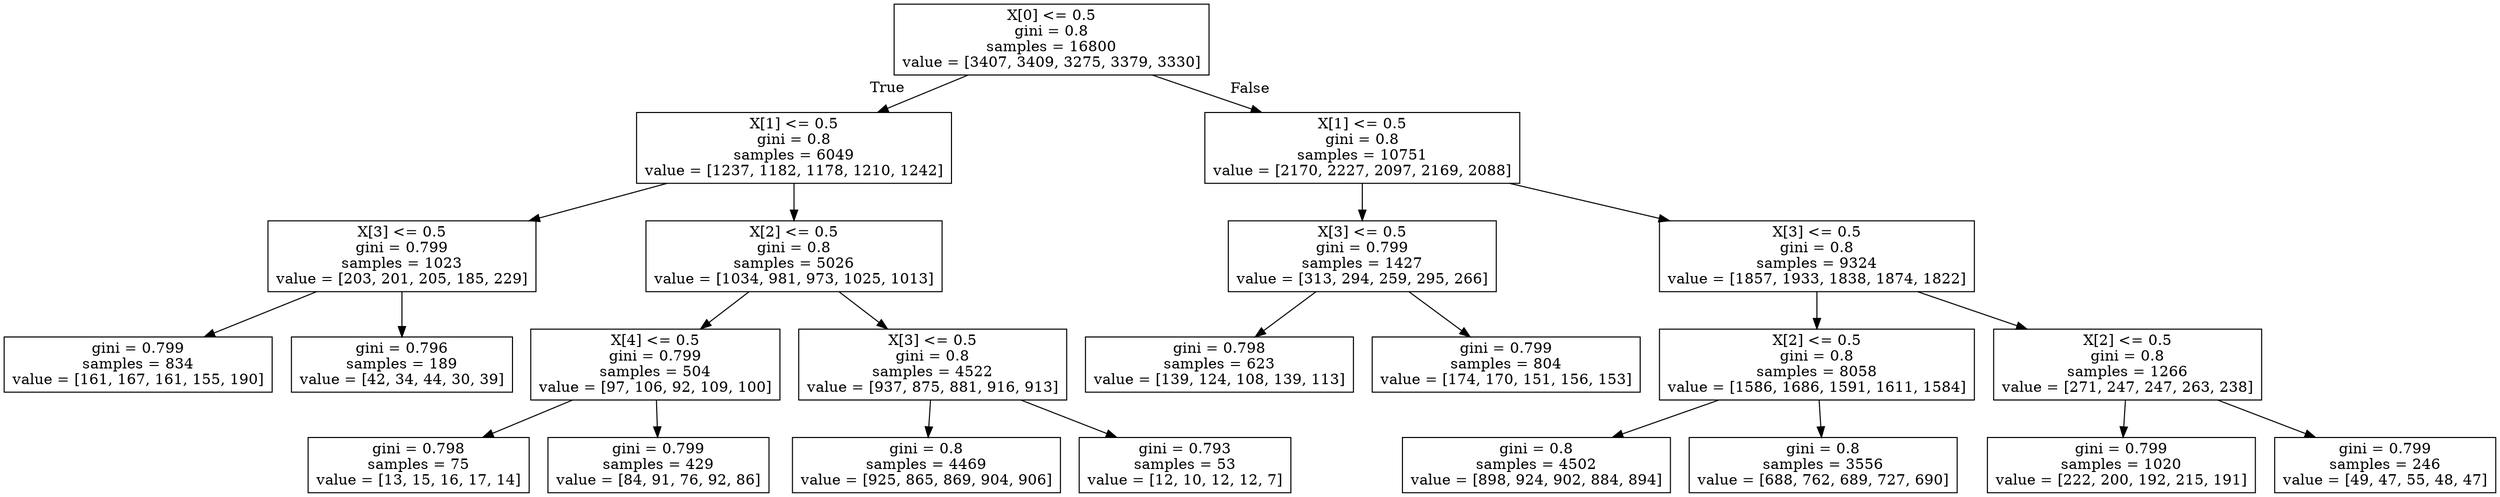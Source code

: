 digraph Tree {
node [shape=box] ;
0 [label="X[0] <= 0.5\ngini = 0.8\nsamples = 16800\nvalue = [3407, 3409, 3275, 3379, 3330]"] ;
1 [label="X[1] <= 0.5\ngini = 0.8\nsamples = 6049\nvalue = [1237, 1182, 1178, 1210, 1242]"] ;
0 -> 1 [labeldistance=2.5, labelangle=45, headlabel="True"] ;
2 [label="X[3] <= 0.5\ngini = 0.799\nsamples = 1023\nvalue = [203, 201, 205, 185, 229]"] ;
1 -> 2 ;
3 [label="gini = 0.799\nsamples = 834\nvalue = [161, 167, 161, 155, 190]"] ;
2 -> 3 ;
4 [label="gini = 0.796\nsamples = 189\nvalue = [42, 34, 44, 30, 39]"] ;
2 -> 4 ;
5 [label="X[2] <= 0.5\ngini = 0.8\nsamples = 5026\nvalue = [1034, 981, 973, 1025, 1013]"] ;
1 -> 5 ;
6 [label="X[4] <= 0.5\ngini = 0.799\nsamples = 504\nvalue = [97, 106, 92, 109, 100]"] ;
5 -> 6 ;
7 [label="gini = 0.798\nsamples = 75\nvalue = [13, 15, 16, 17, 14]"] ;
6 -> 7 ;
8 [label="gini = 0.799\nsamples = 429\nvalue = [84, 91, 76, 92, 86]"] ;
6 -> 8 ;
9 [label="X[3] <= 0.5\ngini = 0.8\nsamples = 4522\nvalue = [937, 875, 881, 916, 913]"] ;
5 -> 9 ;
10 [label="gini = 0.8\nsamples = 4469\nvalue = [925, 865, 869, 904, 906]"] ;
9 -> 10 ;
11 [label="gini = 0.793\nsamples = 53\nvalue = [12, 10, 12, 12, 7]"] ;
9 -> 11 ;
12 [label="X[1] <= 0.5\ngini = 0.8\nsamples = 10751\nvalue = [2170, 2227, 2097, 2169, 2088]"] ;
0 -> 12 [labeldistance=2.5, labelangle=-45, headlabel="False"] ;
13 [label="X[3] <= 0.5\ngini = 0.799\nsamples = 1427\nvalue = [313, 294, 259, 295, 266]"] ;
12 -> 13 ;
14 [label="gini = 0.798\nsamples = 623\nvalue = [139, 124, 108, 139, 113]"] ;
13 -> 14 ;
15 [label="gini = 0.799\nsamples = 804\nvalue = [174, 170, 151, 156, 153]"] ;
13 -> 15 ;
16 [label="X[3] <= 0.5\ngini = 0.8\nsamples = 9324\nvalue = [1857, 1933, 1838, 1874, 1822]"] ;
12 -> 16 ;
17 [label="X[2] <= 0.5\ngini = 0.8\nsamples = 8058\nvalue = [1586, 1686, 1591, 1611, 1584]"] ;
16 -> 17 ;
18 [label="gini = 0.8\nsamples = 4502\nvalue = [898, 924, 902, 884, 894]"] ;
17 -> 18 ;
19 [label="gini = 0.8\nsamples = 3556\nvalue = [688, 762, 689, 727, 690]"] ;
17 -> 19 ;
20 [label="X[2] <= 0.5\ngini = 0.8\nsamples = 1266\nvalue = [271, 247, 247, 263, 238]"] ;
16 -> 20 ;
21 [label="gini = 0.799\nsamples = 1020\nvalue = [222, 200, 192, 215, 191]"] ;
20 -> 21 ;
22 [label="gini = 0.799\nsamples = 246\nvalue = [49, 47, 55, 48, 47]"] ;
20 -> 22 ;
}